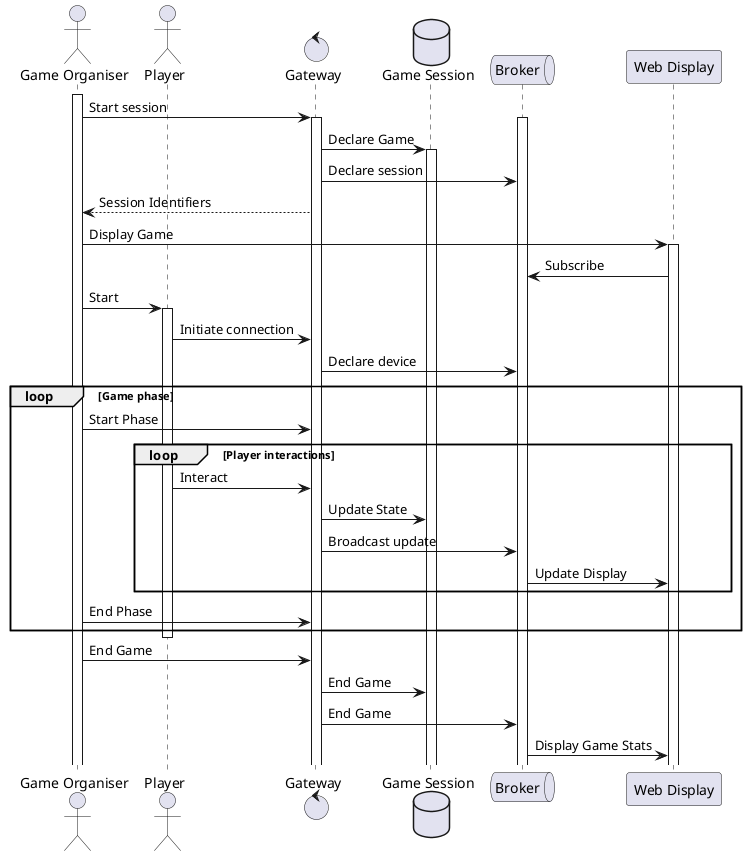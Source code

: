 @startuml


actor "Game Organiser" as Organiser
actor Player
control Gateway
database "Game Session" as Game
queue Broker
participant "Web Display" as Web

activate Organiser
Organiser -> Gateway : Start session

activate Gateway
activate Broker

Gateway -> Game : Declare Game

activate Game
Gateway -> Broker : Declare session
Gateway --> Organiser : Session Identifiers

Organiser -> Web : Display Game
activate Web
Web -> Broker : Subscribe
Organiser -> Player : Start
activate Player
Player -> Gateway : Initiate connection
Gateway -> Broker : Declare device

loop Game phase
    Organiser -> Gateway : Start Phase
    loop Player interactions
        Player -> Gateway : Interact
        Gateway -> Game : Update State
        Gateway -> Broker : Broadcast update
        Broker -> Web : Update Display
    end
    Organiser -> Gateway : End Phase
end
deactivate Player
Organiser -> Gateway : End Game
Gateway -> Game : End Game
Gateway -> Broker : End Game
Broker -> Web : Display Game Stats
@enduml
